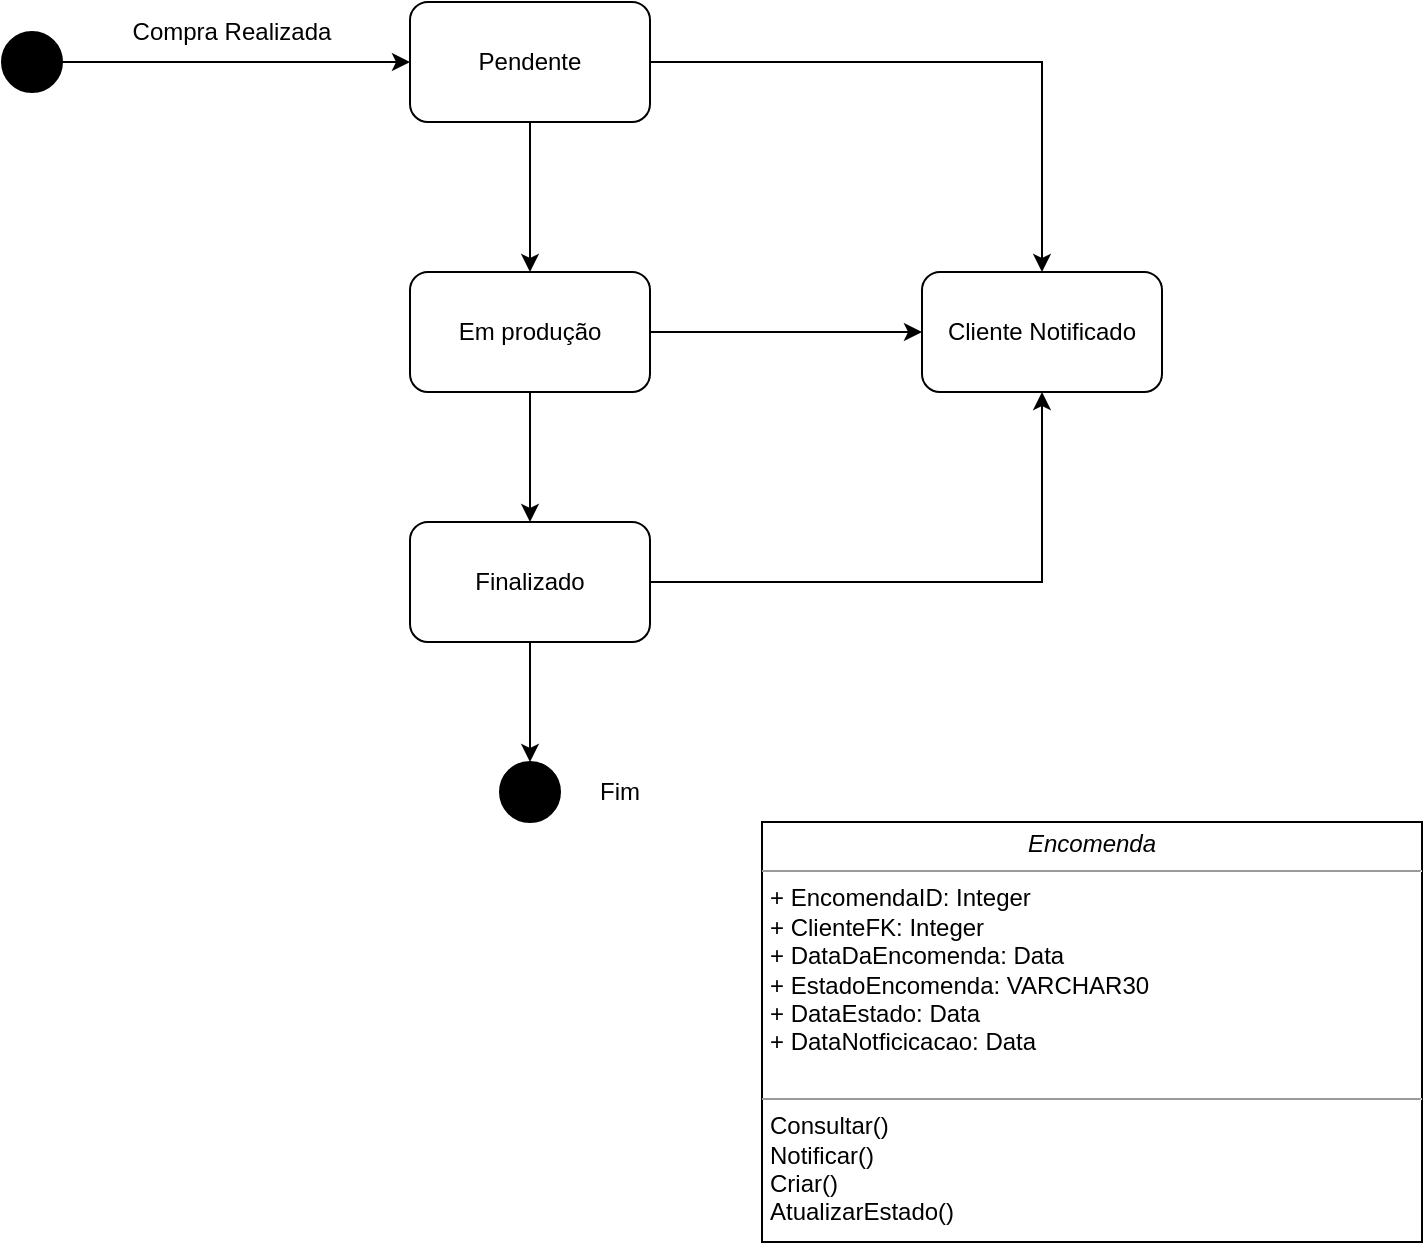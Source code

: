 <mxfile version="20.5.3" type="device"><diagram id="iYMuhJNm-_NsbsTxb9Wq" name="Página-1"><mxGraphModel dx="1038" dy="539" grid="1" gridSize="10" guides="1" tooltips="1" connect="1" arrows="1" fold="1" page="1" pageScale="1" pageWidth="827" pageHeight="1169" math="0" shadow="0"><root><mxCell id="0"/><mxCell id="1" parent="0"/><mxCell id="65rU2Uadf4bhz2flmhaz-10" style="edgeStyle=orthogonalEdgeStyle;rounded=0;orthogonalLoop=1;jettySize=auto;html=1;exitX=1;exitY=0.5;exitDx=0;exitDy=0;" edge="1" parent="1" source="65rU2Uadf4bhz2flmhaz-1" target="65rU2Uadf4bhz2flmhaz-7"><mxGeometry relative="1" as="geometry"/></mxCell><mxCell id="65rU2Uadf4bhz2flmhaz-22" style="edgeStyle=orthogonalEdgeStyle;rounded=0;orthogonalLoop=1;jettySize=auto;html=1;exitX=0.5;exitY=1;exitDx=0;exitDy=0;" edge="1" parent="1" source="65rU2Uadf4bhz2flmhaz-1" target="65rU2Uadf4bhz2flmhaz-2"><mxGeometry relative="1" as="geometry"/></mxCell><mxCell id="65rU2Uadf4bhz2flmhaz-1" value="Pendente" style="rounded=1;whiteSpace=wrap;html=1;" vertex="1" parent="1"><mxGeometry x="224" y="60" width="120" height="60" as="geometry"/></mxCell><mxCell id="65rU2Uadf4bhz2flmhaz-9" style="edgeStyle=orthogonalEdgeStyle;rounded=0;orthogonalLoop=1;jettySize=auto;html=1;entryX=0.5;entryY=0;entryDx=0;entryDy=0;" edge="1" parent="1" source="65rU2Uadf4bhz2flmhaz-2" target="65rU2Uadf4bhz2flmhaz-3"><mxGeometry relative="1" as="geometry"/></mxCell><mxCell id="65rU2Uadf4bhz2flmhaz-11" style="edgeStyle=orthogonalEdgeStyle;rounded=0;orthogonalLoop=1;jettySize=auto;html=1;entryX=0;entryY=0.5;entryDx=0;entryDy=0;" edge="1" parent="1" source="65rU2Uadf4bhz2flmhaz-2" target="65rU2Uadf4bhz2flmhaz-7"><mxGeometry relative="1" as="geometry"/></mxCell><mxCell id="65rU2Uadf4bhz2flmhaz-2" value="Em produção" style="rounded=1;whiteSpace=wrap;html=1;" vertex="1" parent="1"><mxGeometry x="224" y="195" width="120" height="60" as="geometry"/></mxCell><mxCell id="65rU2Uadf4bhz2flmhaz-12" style="edgeStyle=orthogonalEdgeStyle;rounded=0;orthogonalLoop=1;jettySize=auto;html=1;entryX=0.5;entryY=1;entryDx=0;entryDy=0;" edge="1" parent="1" source="65rU2Uadf4bhz2flmhaz-3" target="65rU2Uadf4bhz2flmhaz-7"><mxGeometry relative="1" as="geometry"/></mxCell><mxCell id="65rU2Uadf4bhz2flmhaz-14" style="edgeStyle=orthogonalEdgeStyle;rounded=0;orthogonalLoop=1;jettySize=auto;html=1;" edge="1" parent="1" source="65rU2Uadf4bhz2flmhaz-3" target="65rU2Uadf4bhz2flmhaz-13"><mxGeometry relative="1" as="geometry"/></mxCell><mxCell id="65rU2Uadf4bhz2flmhaz-3" value="Finalizado" style="rounded=1;whiteSpace=wrap;html=1;" vertex="1" parent="1"><mxGeometry x="224" y="320" width="120" height="60" as="geometry"/></mxCell><mxCell id="65rU2Uadf4bhz2flmhaz-5" style="edgeStyle=orthogonalEdgeStyle;rounded=0;orthogonalLoop=1;jettySize=auto;html=1;entryX=0;entryY=0.5;entryDx=0;entryDy=0;" edge="1" parent="1" source="65rU2Uadf4bhz2flmhaz-4" target="65rU2Uadf4bhz2flmhaz-1"><mxGeometry relative="1" as="geometry"/></mxCell><mxCell id="65rU2Uadf4bhz2flmhaz-4" value="" style="ellipse;whiteSpace=wrap;html=1;aspect=fixed;fillColor=#000000;" vertex="1" parent="1"><mxGeometry x="20" y="75" width="30" height="30" as="geometry"/></mxCell><mxCell id="65rU2Uadf4bhz2flmhaz-6" value="Compra Realizada" style="text;html=1;strokeColor=none;fillColor=none;align=center;verticalAlign=middle;whiteSpace=wrap;rounded=0;" vertex="1" parent="1"><mxGeometry x="70" y="60" width="130" height="30" as="geometry"/></mxCell><mxCell id="65rU2Uadf4bhz2flmhaz-7" value="Cliente Notificado" style="rounded=1;whiteSpace=wrap;html=1;fillColor=#FFFFFF;" vertex="1" parent="1"><mxGeometry x="480" y="195" width="120" height="60" as="geometry"/></mxCell><mxCell id="65rU2Uadf4bhz2flmhaz-13" value="" style="ellipse;whiteSpace=wrap;html=1;aspect=fixed;fillColor=#000000;" vertex="1" parent="1"><mxGeometry x="269" y="440" width="30" height="30" as="geometry"/></mxCell><mxCell id="65rU2Uadf4bhz2flmhaz-15" value="Fim" style="text;html=1;strokeColor=none;fillColor=none;align=center;verticalAlign=middle;whiteSpace=wrap;rounded=0;" vertex="1" parent="1"><mxGeometry x="299" y="440" width="60" height="30" as="geometry"/></mxCell><mxCell id="65rU2Uadf4bhz2flmhaz-16" value="&lt;p style=&quot;margin:0px;margin-top:4px;text-align:center;&quot;&gt;&lt;i&gt;Encomenda&lt;/i&gt;&lt;/p&gt;&lt;hr size=&quot;1&quot;&gt;&lt;p style=&quot;margin:0px;margin-left:4px;&quot;&gt;+ EncomendaID: Integer&lt;/p&gt;&lt;p style=&quot;margin:0px;margin-left:4px;&quot;&gt;+ ClienteFK: Integer&lt;br&gt;+ DataDaEncomenda: Data&lt;/p&gt;&lt;p style=&quot;margin:0px;margin-left:4px;&quot;&gt;+ EstadoEncomenda: VARCHAR30&lt;br&gt;&lt;/p&gt;&lt;p style=&quot;margin:0px;margin-left:4px;&quot;&gt;+ DataEstado: Data&lt;/p&gt;&lt;p style=&quot;margin:0px;margin-left:4px;&quot;&gt;+ DataNotficicacao: Data&lt;br&gt;&lt;/p&gt;&lt;p style=&quot;margin:0px;margin-left:4px;&quot;&gt;&lt;br&gt;&lt;/p&gt;&lt;hr size=&quot;1&quot;&gt;&lt;p style=&quot;margin: 0px 0px 0px 4px;&quot;&gt;Consultar()&lt;br&gt;&lt;/p&gt;&lt;p style=&quot;margin: 0px 0px 0px 4px;&quot;&gt;Notificar()&lt;/p&gt;&lt;p style=&quot;margin: 0px 0px 0px 4px;&quot;&gt;Criar()&lt;/p&gt;&lt;p style=&quot;margin: 0px 0px 0px 4px;&quot;&gt;AtualizarEstado()&lt;/p&gt;&lt;p style=&quot;margin: 0px 0px 0px 4px;&quot;&gt;&lt;br&gt;&lt;/p&gt;&lt;p style=&quot;margin: 0px 0px 0px 4px;&quot;&gt;&lt;br&gt;&lt;/p&gt;" style="verticalAlign=top;align=left;overflow=fill;fontSize=12;fontFamily=Helvetica;html=1;rounded=0;shadow=0;comic=0;labelBackgroundColor=none;strokeWidth=1" vertex="1" parent="1"><mxGeometry x="400" y="470" width="330" height="210" as="geometry"/></mxCell></root></mxGraphModel></diagram></mxfile>